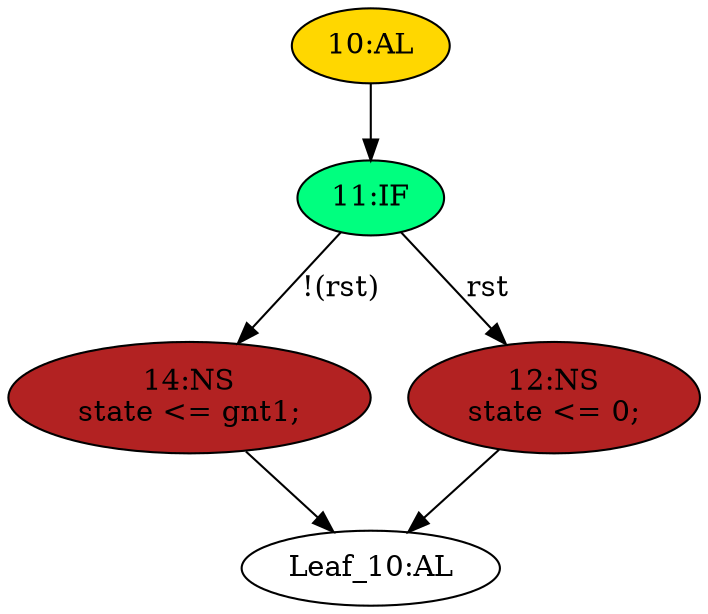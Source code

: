 strict digraph "" {
	node [label="\N"];
	"10:AL"	 [ast="<pyverilog.vparser.ast.Always object at 0x7fdb9335eb90>",
		clk_sens=True,
		fillcolor=gold,
		label="10:AL",
		sens="['clk', 'rst']",
		statements="[]",
		style=filled,
		typ=Always,
		use_var="['rst', 'gnt1']"];
	"11:IF"	 [ast="<pyverilog.vparser.ast.IfStatement object at 0x7fdb9335edd0>",
		fillcolor=springgreen,
		label="11:IF",
		statements="[]",
		style=filled,
		typ=IfStatement];
	"10:AL" -> "11:IF"	 [cond="[]",
		lineno=None];
	"14:NS"	 [ast="<pyverilog.vparser.ast.NonblockingSubstitution object at 0x7fdb9335ee50>",
		fillcolor=firebrick,
		label="14:NS
state <= gnt1;",
		statements="[<pyverilog.vparser.ast.NonblockingSubstitution object at 0x7fdb9335ee50>]",
		style=filled,
		typ=NonblockingSubstitution];
	"Leaf_10:AL"	 [def_var="['state']",
		label="Leaf_10:AL"];
	"14:NS" -> "Leaf_10:AL"	 [cond="[]",
		lineno=None];
	"11:IF" -> "14:NS"	 [cond="['rst']",
		label="!(rst)",
		lineno=11];
	"12:NS"	 [ast="<pyverilog.vparser.ast.NonblockingSubstitution object at 0x7fdb9335b050>",
		fillcolor=firebrick,
		label="12:NS
state <= 0;",
		statements="[<pyverilog.vparser.ast.NonblockingSubstitution object at 0x7fdb9335b050>]",
		style=filled,
		typ=NonblockingSubstitution];
	"11:IF" -> "12:NS"	 [cond="['rst']",
		label=rst,
		lineno=11];
	"12:NS" -> "Leaf_10:AL"	 [cond="[]",
		lineno=None];
}
